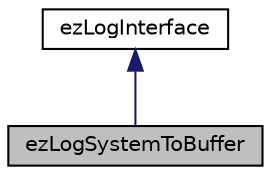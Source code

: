 digraph "ezLogSystemToBuffer"
{
 // LATEX_PDF_SIZE
  edge [fontname="Helvetica",fontsize="10",labelfontname="Helvetica",labelfontsize="10"];
  node [fontname="Helvetica",fontsize="10",shape=record];
  Node1 [label="ezLogSystemToBuffer",height=0.2,width=0.4,color="black", fillcolor="grey75", style="filled", fontcolor="black",tooltip="A simple log interface implementation that gathers all messages in a string buffer."];
  Node2 -> Node1 [dir="back",color="midnightblue",fontsize="10",style="solid",fontname="Helvetica"];
  Node2 [label="ezLogInterface",height=0.2,width=0.4,color="black", fillcolor="white", style="filled",URL="$d2/d9e/classez_log_interface.htm",tooltip="Base class for all logging classes."];
}
